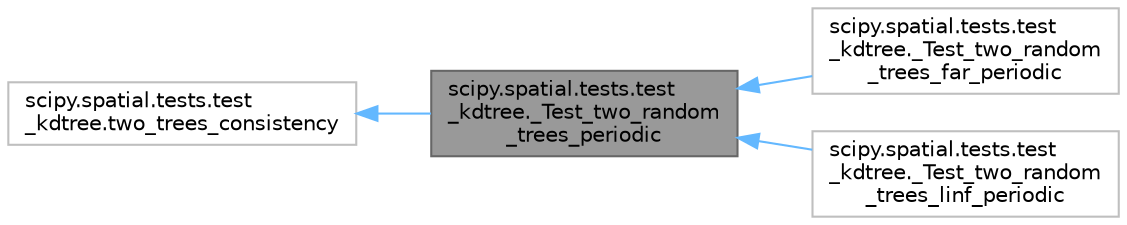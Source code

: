 digraph "scipy.spatial.tests.test_kdtree._Test_two_random_trees_periodic"
{
 // LATEX_PDF_SIZE
  bgcolor="transparent";
  edge [fontname=Helvetica,fontsize=10,labelfontname=Helvetica,labelfontsize=10];
  node [fontname=Helvetica,fontsize=10,shape=box,height=0.2,width=0.4];
  rankdir="LR";
  Node1 [id="Node000001",label="scipy.spatial.tests.test\l_kdtree._Test_two_random\l_trees_periodic",height=0.2,width=0.4,color="gray40", fillcolor="grey60", style="filled", fontcolor="black",tooltip=" "];
  Node2 -> Node1 [id="edge1_Node000001_Node000002",dir="back",color="steelblue1",style="solid",tooltip=" "];
  Node2 [id="Node000002",label="scipy.spatial.tests.test\l_kdtree.two_trees_consistency",height=0.2,width=0.4,color="grey75", fillcolor="white", style="filled",URL="$de/dda/classscipy_1_1spatial_1_1tests_1_1test__kdtree_1_1two__trees__consistency.html",tooltip=" "];
  Node1 -> Node3 [id="edge2_Node000001_Node000003",dir="back",color="steelblue1",style="solid",tooltip=" "];
  Node3 [id="Node000003",label="scipy.spatial.tests.test\l_kdtree._Test_two_random\l_trees_far_periodic",height=0.2,width=0.4,color="grey75", fillcolor="white", style="filled",URL="$dd/d53/classscipy_1_1spatial_1_1tests_1_1test__kdtree_1_1__Test__two__random__trees__far__periodic.html",tooltip=" "];
  Node1 -> Node4 [id="edge3_Node000001_Node000004",dir="back",color="steelblue1",style="solid",tooltip=" "];
  Node4 [id="Node000004",label="scipy.spatial.tests.test\l_kdtree._Test_two_random\l_trees_linf_periodic",height=0.2,width=0.4,color="grey75", fillcolor="white", style="filled",URL="$d7/d07/classscipy_1_1spatial_1_1tests_1_1test__kdtree_1_1__Test__two__random__trees__linf__periodic.html",tooltip=" "];
}
